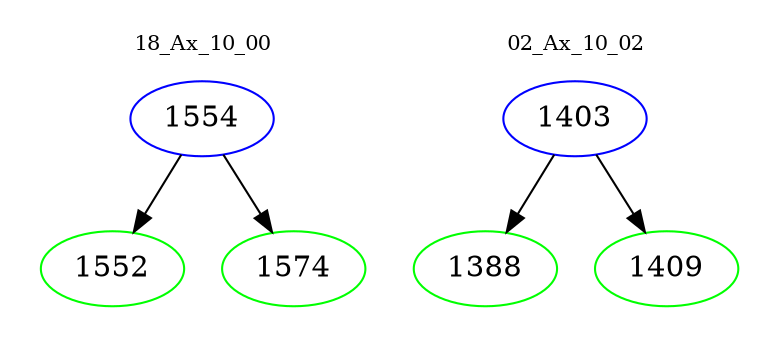 digraph{
subgraph cluster_0 {
color = white
label = "18_Ax_10_00";
fontsize=10;
T0_1554 [label="1554", color="blue"]
T0_1554 -> T0_1552 [color="black"]
T0_1552 [label="1552", color="green"]
T0_1554 -> T0_1574 [color="black"]
T0_1574 [label="1574", color="green"]
}
subgraph cluster_1 {
color = white
label = "02_Ax_10_02";
fontsize=10;
T1_1403 [label="1403", color="blue"]
T1_1403 -> T1_1388 [color="black"]
T1_1388 [label="1388", color="green"]
T1_1403 -> T1_1409 [color="black"]
T1_1409 [label="1409", color="green"]
}
}
